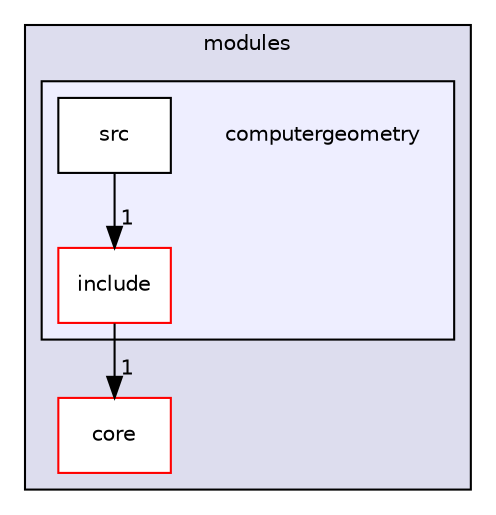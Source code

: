 digraph "NANA/modules/computergeometry" {
  compound=true
  node [ fontsize="10", fontname="Helvetica"];
  edge [ labelfontsize="10", labelfontname="Helvetica"];
  subgraph clusterdir_6b55659ead8ae8e939b199224b5f3833 {
    graph [ bgcolor="#ddddee", pencolor="black", label="modules" fontname="Helvetica", fontsize="10", URL="dir_6b55659ead8ae8e939b199224b5f3833.html"]
  dir_c3e203e05606b384f5fc9d03652c3ac7 [shape=box label="core" fillcolor="white" style="filled" color="red" URL="dir_c3e203e05606b384f5fc9d03652c3ac7.html"];
  subgraph clusterdir_a0034a2e1eb347b72447d7288fcbeb40 {
    graph [ bgcolor="#eeeeff", pencolor="black", label="" URL="dir_a0034a2e1eb347b72447d7288fcbeb40.html"];
    dir_a0034a2e1eb347b72447d7288fcbeb40 [shape=plaintext label="computergeometry"];
  dir_fb7eaad88856202e42e495fe4c640ce2 [shape=box label="include" fillcolor="white" style="filled" color="red" URL="dir_fb7eaad88856202e42e495fe4c640ce2.html"];
  dir_54a89cde1f82f14264c816851d14f774 [shape=box label="src" fillcolor="white" style="filled" URL="dir_54a89cde1f82f14264c816851d14f774.html"];
  }
  }
  dir_54a89cde1f82f14264c816851d14f774->dir_fb7eaad88856202e42e495fe4c640ce2 [headlabel="1", labeldistance=1.5 headhref="dir_000005_000003.html"];
  dir_fb7eaad88856202e42e495fe4c640ce2->dir_c3e203e05606b384f5fc9d03652c3ac7 [headlabel="1", labeldistance=1.5 headhref="dir_000003_000006.html"];
}

